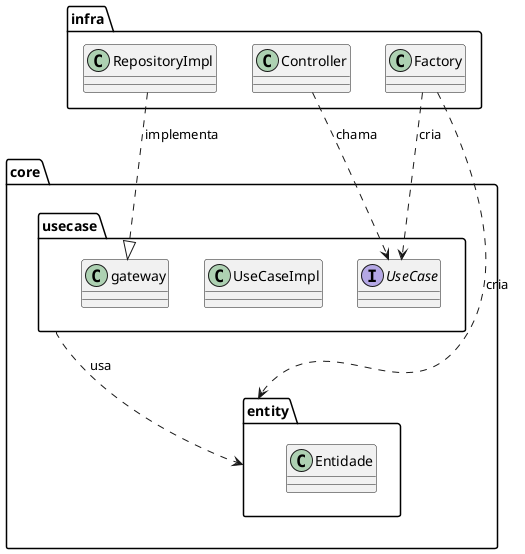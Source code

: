 @startuml

package core {
  package entity {
    class Entidade
  }
  package usecase {
    interface UseCase
    class UseCaseImpl
  }
}

package infra {
  class Factory
  class RepositoryImpl
  class Controller
}

core.usecase ..> core.entity : usa
infra.Factory ..> core.entity : cria
infra.Factory ..> core.usecase.UseCase : cria
infra.Controller ..> core.usecase.UseCase : chama
infra.RepositoryImpl ..|> core.usecase.gateway : implementa

@enduml